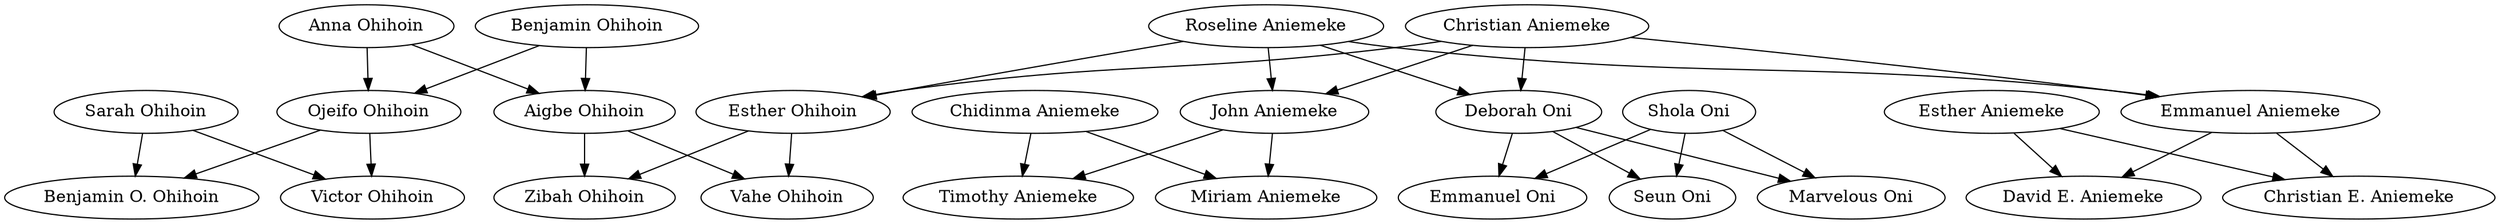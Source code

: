digraph familyTree {
   "Aigbe Ohihoin" -> "Vahe Ohihoin" [length=32.000];
   "Aigbe Ohihoin" -> "Zibah Ohihoin" [length=32.000];
   "Chidinma Aniemeke" -> "Miriam Aniemeke" [length=30.000];
   "Chidinma Aniemeke" -> "Timothy Aniemeke" [length=30.000];
   "Ojeifo Ohihoin" -> "Victor Ohihoin" [length=23.000];
   "Ojeifo Ohihoin" -> "Benjamin O. Ohihoin" [length=23.000];
   "Sarah Ohihoin" -> "Victor Ohihoin" [length=23.000];
   "Sarah Ohihoin" -> "Benjamin O. Ohihoin" [length=23.000];
   "Shola Oni" -> "Marvelous Oni" [length=32.000];
   "Shola Oni" -> "Emmanuel Oni" [length=32.000];
   "Shola Oni" -> "Seun Oni" [length=32.000];
   "Roseline Aniemeke" -> "Deborah Oni" [length=16.000];
   "Roseline Aniemeke" -> "Emmanuel Aniemeke" [length=16.000];
   "Roseline Aniemeke" -> "Esther Ohihoin" [length=16.000];
   "Roseline Aniemeke" -> "John Aniemeke" [length=28.000];
   "Esther Ohihoin" -> "Vahe Ohihoin" [length=32.000];
   "Esther Ohihoin" -> "Zibah Ohihoin" [length=32.000];
   "Emmanuel Aniemeke" -> "Christian E. Aniemeke" [length=38.000];
   "Emmanuel Aniemeke" -> "David E. Aniemeke" [length=38.000];
   "Esther Aniemeke" -> "Christian E. Aniemeke" [length=31.000];
   "Esther Aniemeke" -> "David E. Aniemeke" [length=31.000];
   "Anna Ohihoin" -> "Aigbe Ohihoin" [length=23.000];
   "Anna Ohihoin" -> "Ojeifo Ohihoin" [length=23.000];
   "Deborah Oni" -> "Marvelous Oni" [length=32.000];
   "Deborah Oni" -> "Emmanuel Oni" [length=32.000];
   "Deborah Oni" -> "Seun Oni" [length=32.000];
   "John Aniemeke" -> "Miriam Aniemeke" [length=31.000];
   "John Aniemeke" -> "Timothy Aniemeke" [length=31.000];
   "Benjamin Ohihoin" -> "Aigbe Ohihoin" [length=23.000];
   "Benjamin Ohihoin" -> "Ojeifo Ohihoin" [length=23.000];
   "Christian Aniemeke" -> "Deborah Oni" [length=23.000];
   "Christian Aniemeke" -> "Emmanuel Aniemeke" [length=23.000];
   "Christian Aniemeke" -> "Esther Ohihoin" [length=23.000];
   "Christian Aniemeke" -> "John Aniemeke" [length=35.000];
}
